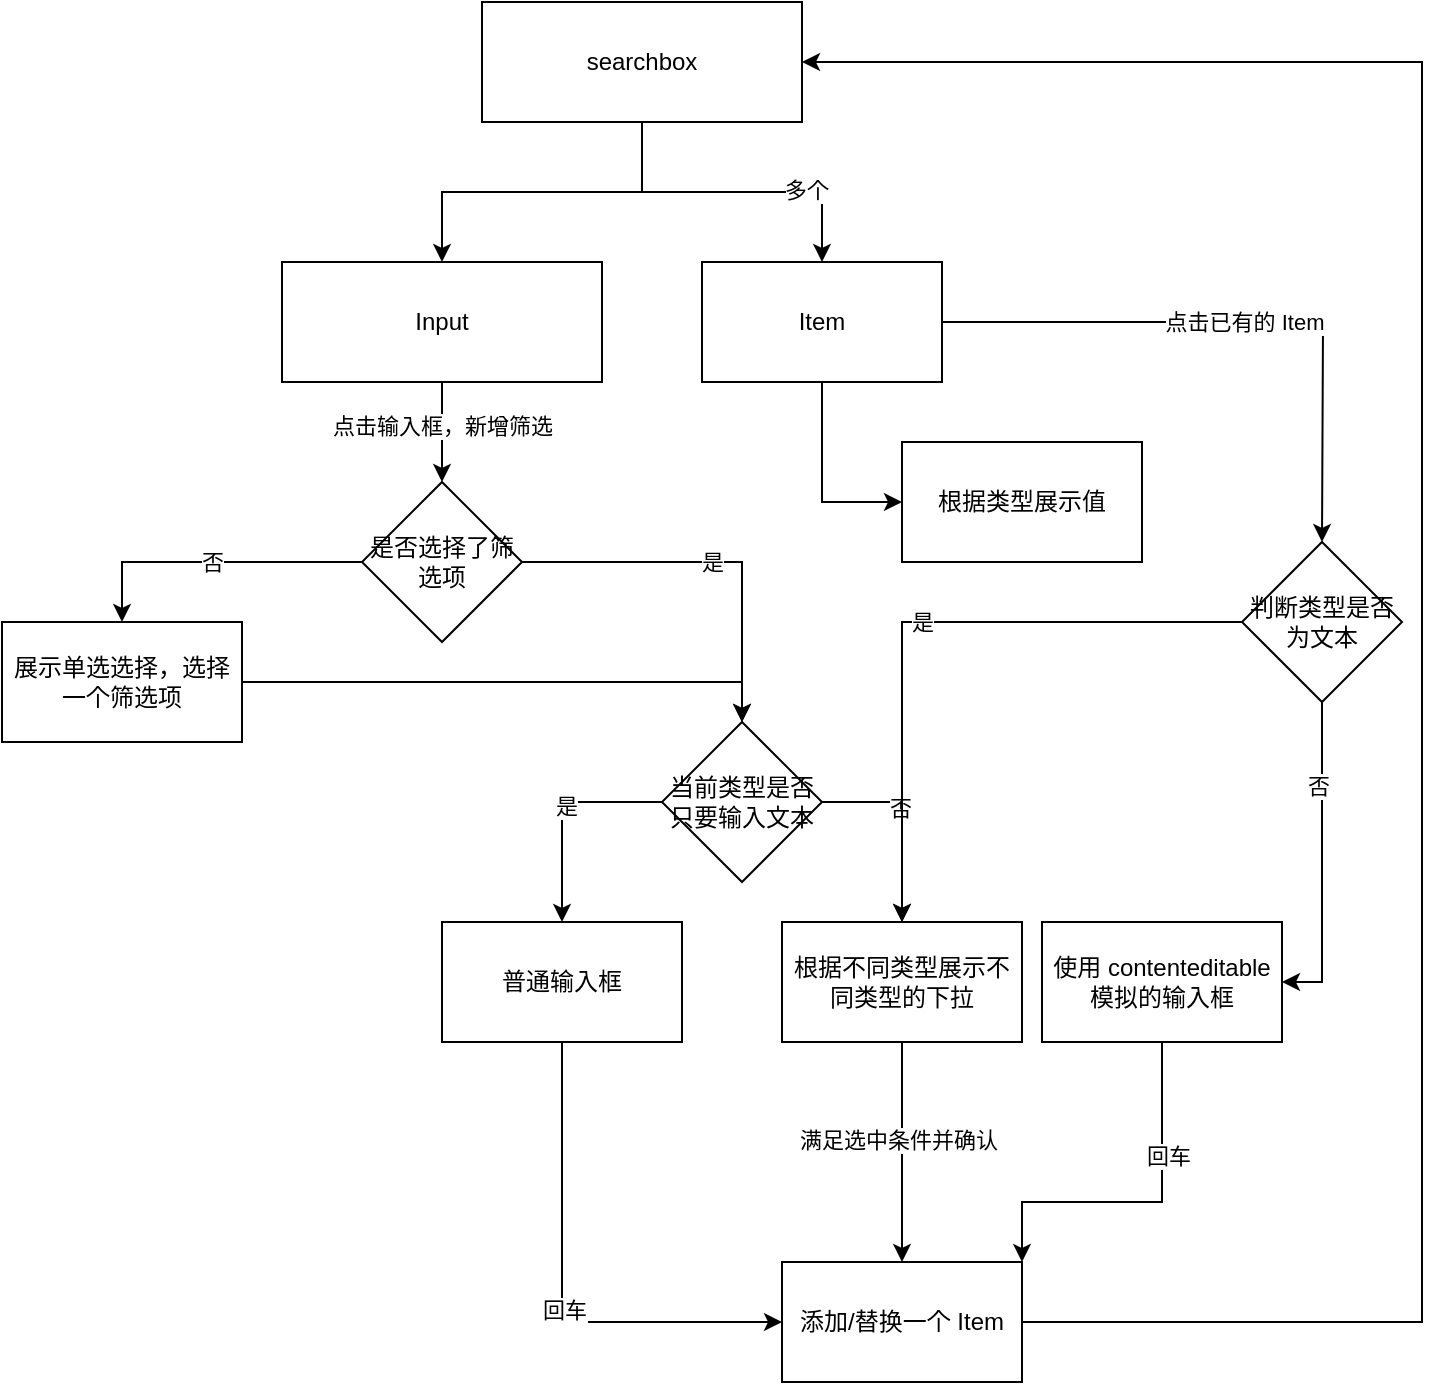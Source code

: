 <mxfile version="20.0.3" type="github">
  <diagram id="BQZFZdDCKB20yswPD44x" name="Page-1">
    <mxGraphModel dx="986" dy="785" grid="1" gridSize="10" guides="1" tooltips="1" connect="1" arrows="1" fold="1" page="1" pageScale="1" pageWidth="850" pageHeight="1100" math="0" shadow="0">
      <root>
        <mxCell id="0" />
        <mxCell id="1" parent="0" />
        <mxCell id="NPrV1eRzhio2z3iI3J3L-5" value="否" style="edgeStyle=orthogonalEdgeStyle;rounded=0;orthogonalLoop=1;jettySize=auto;html=1;exitX=0;exitY=0.5;exitDx=0;exitDy=0;entryX=0.5;entryY=0;entryDx=0;entryDy=0;" edge="1" parent="1" source="NPrV1eRzhio2z3iI3J3L-8" target="NPrV1eRzhio2z3iI3J3L-2">
          <mxGeometry relative="1" as="geometry" />
        </mxCell>
        <mxCell id="NPrV1eRzhio2z3iI3J3L-6" value="是" style="edgeStyle=orthogonalEdgeStyle;rounded=0;orthogonalLoop=1;jettySize=auto;html=1;exitX=1;exitY=0.5;exitDx=0;exitDy=0;entryX=0.5;entryY=0;entryDx=0;entryDy=0;" edge="1" parent="1" source="NPrV1eRzhio2z3iI3J3L-8" target="NPrV1eRzhio2z3iI3J3L-10">
          <mxGeometry relative="1" as="geometry">
            <mxPoint x="400" y="370" as="targetPoint" />
          </mxGeometry>
        </mxCell>
        <mxCell id="NPrV1eRzhio2z3iI3J3L-9" style="edgeStyle=orthogonalEdgeStyle;rounded=0;orthogonalLoop=1;jettySize=auto;html=1;exitX=0.5;exitY=1;exitDx=0;exitDy=0;entryX=0.5;entryY=0;entryDx=0;entryDy=0;" edge="1" parent="1" source="NPrV1eRzhio2z3iI3J3L-1" target="NPrV1eRzhio2z3iI3J3L-8">
          <mxGeometry relative="1" as="geometry" />
        </mxCell>
        <mxCell id="NPrV1eRzhio2z3iI3J3L-22" value="点击输入框，新增筛选" style="edgeLabel;html=1;align=center;verticalAlign=middle;resizable=0;points=[];" vertex="1" connectable="0" parent="NPrV1eRzhio2z3iI3J3L-9">
          <mxGeometry x="-0.12" relative="1" as="geometry">
            <mxPoint as="offset" />
          </mxGeometry>
        </mxCell>
        <mxCell id="NPrV1eRzhio2z3iI3J3L-24" value="点击已有的 Item" style="edgeStyle=orthogonalEdgeStyle;rounded=0;orthogonalLoop=1;jettySize=auto;html=1;exitX=1;exitY=0.5;exitDx=0;exitDy=0;entryX=0.5;entryY=0;entryDx=0;entryDy=0;" edge="1" parent="1" source="NPrV1eRzhio2z3iI3J3L-34">
          <mxGeometry relative="1" as="geometry">
            <mxPoint x="700.0" y="300" as="targetPoint" />
          </mxGeometry>
        </mxCell>
        <mxCell id="NPrV1eRzhio2z3iI3J3L-1" value="Input" style="rounded=0;whiteSpace=wrap;html=1;" vertex="1" parent="1">
          <mxGeometry x="180" y="160" width="160" height="60" as="geometry" />
        </mxCell>
        <mxCell id="NPrV1eRzhio2z3iI3J3L-19" style="edgeStyle=orthogonalEdgeStyle;rounded=0;orthogonalLoop=1;jettySize=auto;html=1;exitX=1;exitY=0.5;exitDx=0;exitDy=0;entryX=0.5;entryY=0;entryDx=0;entryDy=0;" edge="1" parent="1" source="NPrV1eRzhio2z3iI3J3L-2" target="NPrV1eRzhio2z3iI3J3L-10">
          <mxGeometry relative="1" as="geometry" />
        </mxCell>
        <mxCell id="NPrV1eRzhio2z3iI3J3L-2" value="展示单选选择，选择一个筛选项" style="rounded=0;whiteSpace=wrap;html=1;" vertex="1" parent="1">
          <mxGeometry x="40" y="340" width="120" height="60" as="geometry" />
        </mxCell>
        <mxCell id="NPrV1eRzhio2z3iI3J3L-8" value="是否选择了筛选项" style="rhombus;whiteSpace=wrap;html=1;" vertex="1" parent="1">
          <mxGeometry x="220" y="270" width="80" height="80" as="geometry" />
        </mxCell>
        <mxCell id="NPrV1eRzhio2z3iI3J3L-12" style="edgeStyle=orthogonalEdgeStyle;rounded=0;orthogonalLoop=1;jettySize=auto;html=1;exitX=0;exitY=0.5;exitDx=0;exitDy=0;entryX=0.5;entryY=0;entryDx=0;entryDy=0;" edge="1" parent="1" source="NPrV1eRzhio2z3iI3J3L-10" target="NPrV1eRzhio2z3iI3J3L-11">
          <mxGeometry relative="1" as="geometry" />
        </mxCell>
        <mxCell id="NPrV1eRzhio2z3iI3J3L-13" value="是" style="edgeLabel;html=1;align=center;verticalAlign=middle;resizable=0;points=[];" vertex="1" connectable="0" parent="NPrV1eRzhio2z3iI3J3L-12">
          <mxGeometry x="-0.054" y="2" relative="1" as="geometry">
            <mxPoint as="offset" />
          </mxGeometry>
        </mxCell>
        <mxCell id="NPrV1eRzhio2z3iI3J3L-17" style="edgeStyle=orthogonalEdgeStyle;rounded=0;orthogonalLoop=1;jettySize=auto;html=1;exitX=1;exitY=0.5;exitDx=0;exitDy=0;entryX=0.5;entryY=0;entryDx=0;entryDy=0;" edge="1" parent="1" source="NPrV1eRzhio2z3iI3J3L-10" target="NPrV1eRzhio2z3iI3J3L-16">
          <mxGeometry relative="1" as="geometry" />
        </mxCell>
        <mxCell id="NPrV1eRzhio2z3iI3J3L-18" value="否" style="edgeLabel;html=1;align=center;verticalAlign=middle;resizable=0;points=[];" vertex="1" connectable="0" parent="NPrV1eRzhio2z3iI3J3L-17">
          <mxGeometry x="-0.14" y="-1" relative="1" as="geometry">
            <mxPoint as="offset" />
          </mxGeometry>
        </mxCell>
        <mxCell id="NPrV1eRzhio2z3iI3J3L-10" value="当前类型是否只要输入文本" style="rhombus;whiteSpace=wrap;html=1;" vertex="1" parent="1">
          <mxGeometry x="370" y="390" width="80" height="80" as="geometry" />
        </mxCell>
        <mxCell id="NPrV1eRzhio2z3iI3J3L-15" style="edgeStyle=orthogonalEdgeStyle;rounded=0;orthogonalLoop=1;jettySize=auto;html=1;exitX=0.5;exitY=1;exitDx=0;exitDy=0;entryX=0;entryY=0.5;entryDx=0;entryDy=0;" edge="1" parent="1" source="NPrV1eRzhio2z3iI3J3L-11" target="NPrV1eRzhio2z3iI3J3L-20">
          <mxGeometry relative="1" as="geometry">
            <mxPoint x="310" y="670" as="targetPoint" />
          </mxGeometry>
        </mxCell>
        <mxCell id="NPrV1eRzhio2z3iI3J3L-28" value="回车" style="edgeLabel;html=1;align=center;verticalAlign=middle;resizable=0;points=[];" vertex="1" connectable="0" parent="NPrV1eRzhio2z3iI3J3L-15">
          <mxGeometry x="0.073" y="1" relative="1" as="geometry">
            <mxPoint as="offset" />
          </mxGeometry>
        </mxCell>
        <mxCell id="NPrV1eRzhio2z3iI3J3L-11" value="普通输入框" style="rounded=0;whiteSpace=wrap;html=1;" vertex="1" parent="1">
          <mxGeometry x="260" y="490" width="120" height="60" as="geometry" />
        </mxCell>
        <mxCell id="NPrV1eRzhio2z3iI3J3L-21" style="edgeStyle=orthogonalEdgeStyle;rounded=0;orthogonalLoop=1;jettySize=auto;html=1;exitX=0.5;exitY=1;exitDx=0;exitDy=0;" edge="1" parent="1" source="NPrV1eRzhio2z3iI3J3L-16" target="NPrV1eRzhio2z3iI3J3L-20">
          <mxGeometry relative="1" as="geometry" />
        </mxCell>
        <mxCell id="NPrV1eRzhio2z3iI3J3L-29" value="满足选中条件并确认" style="edgeLabel;html=1;align=center;verticalAlign=middle;resizable=0;points=[];" vertex="1" connectable="0" parent="NPrV1eRzhio2z3iI3J3L-21">
          <mxGeometry x="-0.119" y="-2" relative="1" as="geometry">
            <mxPoint as="offset" />
          </mxGeometry>
        </mxCell>
        <mxCell id="NPrV1eRzhio2z3iI3J3L-16" value="根据不同类型展示不同类型的下拉" style="rounded=0;whiteSpace=wrap;html=1;" vertex="1" parent="1">
          <mxGeometry x="430" y="490" width="120" height="60" as="geometry" />
        </mxCell>
        <mxCell id="NPrV1eRzhio2z3iI3J3L-39" style="edgeStyle=orthogonalEdgeStyle;rounded=0;orthogonalLoop=1;jettySize=auto;html=1;exitX=1;exitY=0.5;exitDx=0;exitDy=0;entryX=1;entryY=0.5;entryDx=0;entryDy=0;" edge="1" parent="1" source="NPrV1eRzhio2z3iI3J3L-20" target="NPrV1eRzhio2z3iI3J3L-33">
          <mxGeometry relative="1" as="geometry">
            <Array as="points">
              <mxPoint x="750" y="690" />
              <mxPoint x="750" y="60" />
            </Array>
          </mxGeometry>
        </mxCell>
        <mxCell id="NPrV1eRzhio2z3iI3J3L-20" value="添加/替换一个 Item" style="rounded=0;whiteSpace=wrap;html=1;" vertex="1" parent="1">
          <mxGeometry x="430" y="660" width="120" height="60" as="geometry" />
        </mxCell>
        <mxCell id="NPrV1eRzhio2z3iI3J3L-30" value="是" style="edgeStyle=orthogonalEdgeStyle;rounded=0;orthogonalLoop=1;jettySize=auto;html=1;exitX=0;exitY=0.5;exitDx=0;exitDy=0;entryX=0.5;entryY=0;entryDx=0;entryDy=0;" edge="1" parent="1" source="NPrV1eRzhio2z3iI3J3L-25" target="NPrV1eRzhio2z3iI3J3L-16">
          <mxGeometry relative="1" as="geometry" />
        </mxCell>
        <mxCell id="NPrV1eRzhio2z3iI3J3L-31" style="edgeStyle=orthogonalEdgeStyle;rounded=0;orthogonalLoop=1;jettySize=auto;html=1;exitX=0.5;exitY=1;exitDx=0;exitDy=0;entryX=1;entryY=0.5;entryDx=0;entryDy=0;" edge="1" parent="1" source="NPrV1eRzhio2z3iI3J3L-25" target="NPrV1eRzhio2z3iI3J3L-26">
          <mxGeometry relative="1" as="geometry" />
        </mxCell>
        <mxCell id="NPrV1eRzhio2z3iI3J3L-32" value="否" style="edgeLabel;html=1;align=center;verticalAlign=middle;resizable=0;points=[];" vertex="1" connectable="0" parent="NPrV1eRzhio2z3iI3J3L-31">
          <mxGeometry x="-0.474" y="-2" relative="1" as="geometry">
            <mxPoint as="offset" />
          </mxGeometry>
        </mxCell>
        <mxCell id="NPrV1eRzhio2z3iI3J3L-25" value="判断类型是否为文本" style="rhombus;whiteSpace=wrap;html=1;" vertex="1" parent="1">
          <mxGeometry x="660" y="300" width="80" height="80" as="geometry" />
        </mxCell>
        <mxCell id="NPrV1eRzhio2z3iI3J3L-41" style="edgeStyle=orthogonalEdgeStyle;rounded=0;orthogonalLoop=1;jettySize=auto;html=1;exitX=0.5;exitY=1;exitDx=0;exitDy=0;entryX=1;entryY=0;entryDx=0;entryDy=0;" edge="1" parent="1" source="NPrV1eRzhio2z3iI3J3L-26" target="NPrV1eRzhio2z3iI3J3L-20">
          <mxGeometry relative="1" as="geometry">
            <Array as="points">
              <mxPoint x="620" y="630" />
              <mxPoint x="550" y="630" />
            </Array>
          </mxGeometry>
        </mxCell>
        <mxCell id="NPrV1eRzhio2z3iI3J3L-42" value="回车" style="edgeLabel;html=1;align=center;verticalAlign=middle;resizable=0;points=[];" vertex="1" connectable="0" parent="NPrV1eRzhio2z3iI3J3L-41">
          <mxGeometry x="-0.371" y="3" relative="1" as="geometry">
            <mxPoint as="offset" />
          </mxGeometry>
        </mxCell>
        <mxCell id="NPrV1eRzhio2z3iI3J3L-26" value="使用 contenteditable 模拟的输入框" style="rounded=0;whiteSpace=wrap;html=1;" vertex="1" parent="1">
          <mxGeometry x="560" y="490" width="120" height="60" as="geometry" />
        </mxCell>
        <mxCell id="NPrV1eRzhio2z3iI3J3L-35" style="edgeStyle=orthogonalEdgeStyle;rounded=0;orthogonalLoop=1;jettySize=auto;html=1;exitX=0.5;exitY=1;exitDx=0;exitDy=0;entryX=0.5;entryY=0;entryDx=0;entryDy=0;" edge="1" parent="1" source="NPrV1eRzhio2z3iI3J3L-33" target="NPrV1eRzhio2z3iI3J3L-1">
          <mxGeometry relative="1" as="geometry" />
        </mxCell>
        <mxCell id="NPrV1eRzhio2z3iI3J3L-36" style="edgeStyle=orthogonalEdgeStyle;rounded=0;orthogonalLoop=1;jettySize=auto;html=1;exitX=0.5;exitY=1;exitDx=0;exitDy=0;entryX=0.5;entryY=0;entryDx=0;entryDy=0;" edge="1" parent="1" source="NPrV1eRzhio2z3iI3J3L-33" target="NPrV1eRzhio2z3iI3J3L-34">
          <mxGeometry relative="1" as="geometry" />
        </mxCell>
        <mxCell id="NPrV1eRzhio2z3iI3J3L-37" value="多个" style="edgeLabel;html=1;align=center;verticalAlign=middle;resizable=0;points=[];" vertex="1" connectable="0" parent="NPrV1eRzhio2z3iI3J3L-36">
          <mxGeometry x="0.461" y="1" relative="1" as="geometry">
            <mxPoint as="offset" />
          </mxGeometry>
        </mxCell>
        <mxCell id="NPrV1eRzhio2z3iI3J3L-33" value="searchbox" style="rounded=0;whiteSpace=wrap;html=1;" vertex="1" parent="1">
          <mxGeometry x="280" y="30" width="160" height="60" as="geometry" />
        </mxCell>
        <mxCell id="NPrV1eRzhio2z3iI3J3L-44" style="edgeStyle=orthogonalEdgeStyle;rounded=0;orthogonalLoop=1;jettySize=auto;html=1;exitX=0.5;exitY=1;exitDx=0;exitDy=0;entryX=0;entryY=0.5;entryDx=0;entryDy=0;" edge="1" parent="1" source="NPrV1eRzhio2z3iI3J3L-34" target="NPrV1eRzhio2z3iI3J3L-43">
          <mxGeometry relative="1" as="geometry" />
        </mxCell>
        <mxCell id="NPrV1eRzhio2z3iI3J3L-34" value="Item" style="rounded=0;whiteSpace=wrap;html=1;" vertex="1" parent="1">
          <mxGeometry x="390" y="160" width="120" height="60" as="geometry" />
        </mxCell>
        <mxCell id="NPrV1eRzhio2z3iI3J3L-43" value="根据类型展示值" style="rounded=0;whiteSpace=wrap;html=1;" vertex="1" parent="1">
          <mxGeometry x="490" y="250" width="120" height="60" as="geometry" />
        </mxCell>
      </root>
    </mxGraphModel>
  </diagram>
</mxfile>
